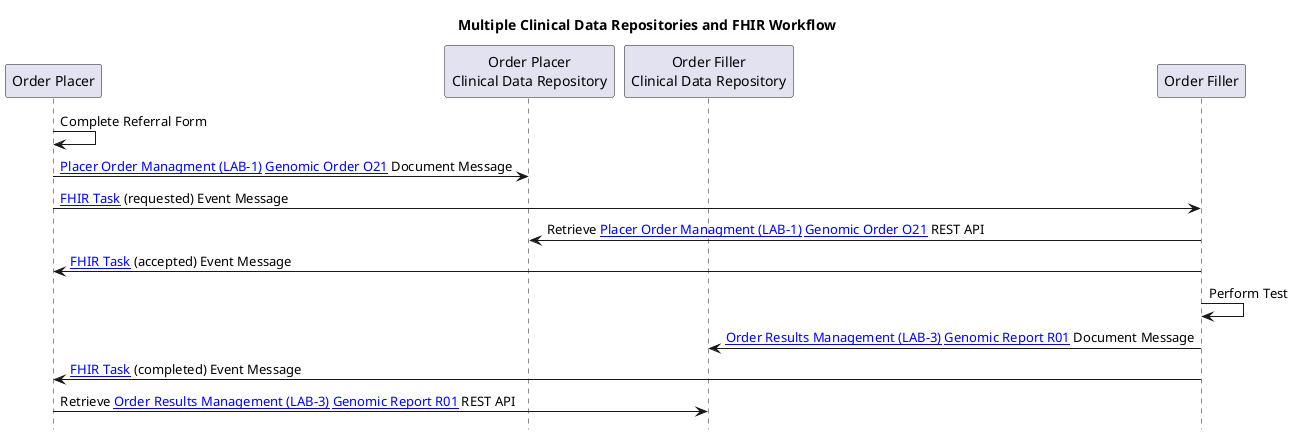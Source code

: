 @startuml

skinparam svgDimensionStyle false

title "Multiple Clinical Data Repositories and FHIR Workflow"

hide footbox

participant "Order Placer" as EPR
participant "Order Placer\nClinical Data Repository" as CDRO
participant "Order Filler\nClinical Data Repository" as CDRF
participant "Order Filler" as LIMS


EPR -> EPR: Complete Referral Form
EPR -> CDRO: [[LAB-1.html Placer Order Managment (LAB-1)]] [[DDD-TestOrder.html Genomic Order O21]] Document Message
EPR -> LIMS: [[StructureDefinition-Task.html FHIR Task]] (requested) Event Message
LIMS -> CDRO: Retrieve [[LAB-1.html Placer Order Managment (LAB-1)]] [[DDD-TestOrder.html Genomic Order O21]] REST API
LIMS -> EPR: [[StructureDefinition-Task.html FHIR Task]] (accepted) Event Message


LIMS -> LIMS: Perform Test

LIMS -> CDRF: [[LAB-3.html Order Results Management (LAB-3)]] [[DDD-TestReport.html Genomic Report R01]] Document Message
LIMS -> EPR: [[StructureDefinition-Task.html FHIR Task]] (completed) Event Message
EPR -> CDRF: Retrieve [[LAB-3.html Order Results Management (LAB-3)]] [[DDD-TestReport.html Genomic Report R01]] REST API

@enduml
